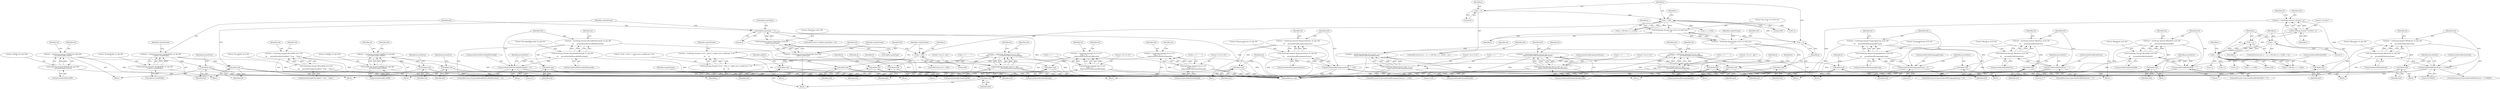 digraph "0_poppler_da63c35549e8852a410946ab016a3f25ac701bdf@API" {
"1000355" [label="(Call,delete buf)"];
"1000934" [label="(Call,delete buf)"];
"1000921" [label="(Call,buf = GooString::format(\"/StdVW [{0:.4g}] def\n\", privateDicts[fd].stdVW))"];
"1000923" [label="(Call,GooString::format(\"/StdVW [{0:.4g}] def\n\", privateDicts[fd].stdVW))"];
"1000497" [label="(Call,delete buf)"];
"1000486" [label="(Call,buf = GooString::format(\"/StrokeWidth {0:.4g} def\n\", topDict.strokeWidth))"];
"1000488" [label="(Call,GooString::format(\"/StrokeWidth {0:.4g} def\n\", topDict.strokeWidth))"];
"1001087" [label="(Call,delete buf)"];
"1001074" [label="(Call,buf = GooString::format(\"/ForceBoldThreshold {0:.4g} def\n\",\n\t\t\t      privateDicts[fd].forceBoldThreshold))"];
"1001076" [label="(Call,GooString::format(\"/ForceBoldThreshold {0:.4g} def\n\",\n\t\t\t      privateDicts[fd].forceBoldThreshold))"];
"1001066" [label="(Call,privateDicts[fd].forceBoldThreshold != 0)"];
"1000545" [label="(Call,delete buf)"];
"1000536" [label="(Call,buf = GooString::format(\"{0:d} 1 255 {{ 1 index exch /.notdef put }} for\n\",\n\t\t\t      j))"];
"1000538" [label="(Call,GooString::format(\"{0:d} 1 255 {{ 1 index exch /.notdef put }} for\n\",\n\t\t\t      j))"];
"1000532" [label="(Call,j < 256)"];
"1000508" [label="(Call,j < 256)"];
"1000504" [label="(Call,j = 0)"];
"1000516" [label="(Call,++j)"];
"1000521" [label="(Call,GooString::format(\"dup {0:d} /c{1:02x} put\n\", j, j))"];
"1001034" [label="(Call,delete buf)"];
"1001013" [label="(Call,buf = GooString::format(\"{0:s}{1:.4g}\",\n\t\t\t\tk > 0 ? \" \" : \"\", privateDicts[fd].stemSnapV[k]))"];
"1001015" [label="(Call,GooString::format(\"{0:s}{1:.4g}\",\n\t\t\t\tk > 0 ? \" \" : \"\", privateDicts[fd].stemSnapV[k]))"];
"1001063" [label="(Call,delete buf)"];
"1001047" [label="(Call,buf = GooString::format(\"/ForceBold {0:s} def\n\",\n\t\t\t      privateDicts[fd].forceBold ? \"true\" : \"false\"))"];
"1001049" [label="(Call,GooString::format(\"/ForceBold {0:s} def\n\",\n\t\t\t      privateDicts[fd].forceBold ? \"true\" : \"false\"))"];
"1001135" [label="(Call,delete buf)"];
"1001122" [label="(Call,buf = GooString::format(\"/ExpansionFactor {0:.4g} def\n\",\n\t\t\t      privateDicts[fd].expansionFactor))"];
"1001124" [label="(Call,GooString::format(\"/ExpansionFactor {0:.4g} def\n\",\n\t\t\t      privateDicts[fd].expansionFactor))"];
"1001114" [label="(Call,privateDicts[fd].expansionFactor != 0.06)"];
"1000658" [label="(Call,delete buf)"];
"1000637" [label="(Call,buf = GooString::format(\"{0:s}{1:d}\",\n\t\t\t\tk > 0 ? \" \" : \"\",\n\t\t\t\tprivateDicts[fd].blueValues[k]))"];
"1000639" [label="(Call,GooString::format(\"{0:s}{1:d}\",\n\t\t\t\tk > 0 ? \" \" : \"\",\n\t\t\t\tprivateDicts[fd].blueValues[k]))"];
"1001258" [label="(Call,delete buf)"];
"1001237" [label="(Call,buf = GooString::format(\"c{0:02x}\", j))"];
"1001239" [label="(Call,GooString::format(\"c{0:02x}\", j))"];
"1001199" [label="(Call,j < 256)"];
"1001207" [label="(Call,++j)"];
"1001195" [label="(Call,j = 0)"];
"1000477" [label="(Call,delete buf)"];
"1000466" [label="(Call,buf = GooString::format(\"/PaintType {0:d} def\n\", topDict.paintType))"];
"1000468" [label="(Call,GooString::format(\"/PaintType {0:d} def\n\", topDict.paintType))"];
"1000480" [label="(Call,topDict.paintType != 0)"];
"1000912" [label="(Call,delete buf)"];
"1000899" [label="(Call,buf = GooString::format(\"/StdHW [{0:.4g}] def\n\", privateDicts[fd].stdHW))"];
"1000901" [label="(Call,GooString::format(\"/StdHW [{0:.4g}] def\n\", privateDicts[fd].stdHW))"];
"1001111" [label="(Call,delete buf)"];
"1001098" [label="(Call,buf = GooString::format(\"/LanguageGroup {0:d} def\n\",\n\t\t\t      privateDicts[fd].languageGroup))"];
"1001100" [label="(Call,GooString::format(\"/LanguageGroup {0:d} def\n\",\n\t\t\t      privateDicts[fd].languageGroup))"];
"1001090" [label="(Call,privateDicts[fd].languageGroup != 0)"];
"1000890" [label="(Call,delete buf)"];
"1000877" [label="(Call,buf = GooString::format(\"/BlueFuzz {0:d} def\n\",\n\t\t\t      privateDicts[fd].blueFuzz))"];
"1000879" [label="(Call,GooString::format(\"/BlueFuzz {0:d} def\n\",\n\t\t\t      privateDicts[fd].blueFuzz))"];
"1000869" [label="(Call,privateDicts[fd].blueFuzz != 1)"];
"1000866" [label="(Call,delete buf)"];
"1000853" [label="(Call,buf = GooString::format(\"/BlueShift {0:d} def\n\",\n\t\t\t      privateDicts[fd].blueShift))"];
"1000855" [label="(Call,GooString::format(\"/BlueShift {0:d} def\n\",\n\t\t\t      privateDicts[fd].blueShift))"];
"1000845" [label="(Call,privateDicts[fd].blueShift != 7)"];
"1000710" [label="(Call,delete buf)"];
"1000689" [label="(Call,buf = GooString::format(\"{0:s}{1:d}\",\n\t\t\t\tk > 0 ? \" \" : \"\",\n\t\t\t\tprivateDicts[fd].otherBlues[k]))"];
"1000691" [label="(Call,GooString::format(\"{0:s}{1:d}\",\n\t\t\t\tk > 0 ? \" \" : \"\",\n\t\t\t\tprivateDicts[fd].otherBlues[k]))"];
"1000842" [label="(Call,delete buf)"];
"1000829" [label="(Call,buf = GooString::format(\"/BlueScale {0:.4g} def\n\",\n\t\t\t      privateDicts[fd].blueScale))"];
"1000831" [label="(Call,GooString::format(\"/BlueScale {0:.4g} def\n\",\n\t\t\t      privateDicts[fd].blueScale))"];
"1000821" [label="(Call,privateDicts[fd].blueScale != 0.039625)"];
"1000529" [label="(Call,delete buf)"];
"1000519" [label="(Call,buf = GooString::format(\"dup {0:d} /c{1:02x} put\n\", j, j))"];
"1000814" [label="(Call,delete buf)"];
"1000793" [label="(Call,buf = GooString::format(\"{0:s}{1:d}\", k > 0 ? \" \" : \"\",\n\t\t\t\tprivateDicts[fd].familyOtherBlues[k]))"];
"1000795" [label="(Call,GooString::format(\"{0:s}{1:d}\", k > 0 ? \" \" : \"\",\n\t\t\t\tprivateDicts[fd].familyOtherBlues[k]))"];
"1000762" [label="(Call,delete buf)"];
"1000741" [label="(Call,buf = GooString::format(\"{0:s}{1:d}\", k > 0 ? \" \" : \"\",\n\t\t\t\tprivateDicts[fd].familyBlues[k]))"];
"1000743" [label="(Call,GooString::format(\"{0:s}{1:d}\", k > 0 ? \" \" : \"\",\n\t\t\t\tprivateDicts[fd].familyBlues[k]))"];
"1000982" [label="(Call,delete buf)"];
"1000961" [label="(Call,buf = GooString::format(\"{0:s}{1:.4g}\",\n\t\t\t\tk > 0 ? \" \" : \"\", privateDicts[fd].stemSnapH[k]))"];
"1000963" [label="(Call,GooString::format(\"{0:s}{1:.4g}\",\n\t\t\t\tk > 0 ? \" \" : \"\", privateDicts[fd].stemSnapH[k]))"];
"1001088" [label="(Identifier,buf)"];
"1000868" [label="(ControlStructure,if (privateDicts[fd].blueFuzz != 1))"];
"1000539" [label="(Literal,\"{0:d} 1 255 {{ 1 index exch /.notdef put }} for\n\")"];
"1000516" [label="(Call,++j)"];
"1000743" [label="(Call,GooString::format(\"{0:s}{1:d}\", k > 0 ? \" \" : \"\",\n\t\t\t\tprivateDicts[fd].familyBlues[k]))"];
"1000898" [label="(Block,)"];
"1001238" [label="(Identifier,buf)"];
"1000486" [label="(Call,buf = GooString::format(\"/StrokeWidth {0:.4g} def\n\", topDict.strokeWidth))"];
"1001121" [label="(Block,)"];
"1000689" [label="(Call,buf = GooString::format(\"{0:s}{1:d}\",\n\t\t\t\tk > 0 ? \" \" : \"\",\n\t\t\t\tprivateDicts[fd].otherBlues[k]))"];
"1001259" [label="(Identifier,buf)"];
"1001099" [label="(Identifier,buf)"];
"1000751" [label="(Call,privateDicts[fd].familyBlues[k])"];
"1001048" [label="(Identifier,buf)"];
"1000912" [label="(Call,delete buf)"];
"1000640" [label="(Literal,\"{0:s}{1:d}\")"];
"1000895" [label="(Identifier,privateDicts)"];
"1001085" [label="(Identifier,eb)"];
"1001075" [label="(Identifier,buf)"];
"1001077" [label="(Literal,\"/ForceBoldThreshold {0:.4g} def\n\")"];
"1000498" [label="(Identifier,buf)"];
"1000295" [label="(Block,)"];
"1001066" [label="(Call,privateDicts[fd].forceBoldThreshold != 0)"];
"1001135" [label="(Call,delete buf)"];
"1000708" [label="(Identifier,eb)"];
"1000980" [label="(Identifier,eb)"];
"1001194" [label="(ControlStructure,for (j = 0; j < 256 && i+j < nCIDs; ++j))"];
"1000869" [label="(Call,privateDicts[fd].blueFuzz != 1)"];
"1000854" [label="(Identifier,buf)"];
"1000797" [label="(Call,k > 0 ? \" \" : \"\")"];
"1001227" [label="(Call,i+j)"];
"1000900" [label="(Identifier,buf)"];
"1000821" [label="(Call,privateDicts[fd].blueScale != 0.039625)"];
"1001074" [label="(Call,buf = GooString::format(\"/ForceBoldThreshold {0:.4g} def\n\",\n\t\t\t      privateDicts[fd].forceBoldThreshold))"];
"1001051" [label="(Call,privateDicts[fd].forceBold ? \"true\" : \"false\")"];
"1000879" [label="(Call,GooString::format(\"/BlueFuzz {0:d} def\n\",\n\t\t\t      privateDicts[fd].blueFuzz))"];
"1000934" [label="(Call,delete buf)"];
"1000512" [label="(Call,i+j)"];
"1000856" [label="(Literal,\"/BlueShift {0:d} def\n\")"];
"1000848" [label="(Identifier,privateDicts)"];
"1000659" [label="(Identifier,buf)"];
"1000517" [label="(Identifier,j)"];
"1001017" [label="(Call,k > 0 ? \" \" : \"\")"];
"1001136" [label="(Identifier,buf)"];
"1001064" [label="(Identifier,buf)"];
"1000500" [label="(Identifier,outputStream)"];
"1000820" [label="(ControlStructure,if (privateDicts[fd].blueScale != 0.039625))"];
"1000855" [label="(Call,GooString::format(\"/BlueShift {0:d} def\n\",\n\t\t\t      privateDicts[fd].blueShift))"];
"1000488" [label="(Call,GooString::format(\"/StrokeWidth {0:.4g} def\n\", topDict.strokeWidth))"];
"1001100" [label="(Call,GooString::format(\"/LanguageGroup {0:d} def\n\",\n\t\t\t      privateDicts[fd].languageGroup))"];
"1001117" [label="(Identifier,privateDicts)"];
"1001115" [label="(Call,privateDicts[fd].expansionFactor)"];
"1000741" [label="(Call,buf = GooString::format(\"{0:s}{1:d}\", k > 0 ? \" \" : \"\",\n\t\t\t\tprivateDicts[fd].familyBlues[k]))"];
"1000638" [label="(Identifier,buf)"];
"1000546" [label="(Identifier,buf)"];
"1001097" [label="(Block,)"];
"1000867" [label="(Identifier,buf)"];
"1000853" [label="(Call,buf = GooString::format(\"/BlueShift {0:d} def\n\",\n\t\t\t      privateDicts[fd].blueShift))"];
"1000935" [label="(Identifier,buf)"];
"1000739" [label="(Identifier,k)"];
"1001208" [label="(Identifier,j)"];
"1000505" [label="(Identifier,j)"];
"1001049" [label="(Call,GooString::format(\"/ForceBold {0:s} def\n\",\n\t\t\t      privateDicts[fd].forceBold ? \"true\" : \"false\"))"];
"1001122" [label="(Call,buf = GooString::format(\"/ExpansionFactor {0:.4g} def\n\",\n\t\t\t      privateDicts[fd].expansionFactor))"];
"1000540" [label="(Identifier,j)"];
"1000964" [label="(Literal,\"{0:s}{1:.4g}\")"];
"1001237" [label="(Call,buf = GooString::format(\"c{0:02x}\", j))"];
"1000503" [label="(ControlStructure,for (j = 0; j < 256 && i+j < nCIDs; ++j))"];
"1000508" [label="(Call,j < 256)"];
"1001014" [label="(Identifier,buf)"];
"1001078" [label="(Call,privateDicts[fd].forceBoldThreshold)"];
"1001069" [label="(Identifier,privateDicts)"];
"1000470" [label="(Call,topDict.paintType)"];
"1001089" [label="(ControlStructure,if (privateDicts[fd].languageGroup != 0))"];
"1001091" [label="(Call,privateDicts[fd].languageGroup)"];
"1000872" [label="(Identifier,privateDicts)"];
"1000504" [label="(Call,j = 0)"];
"1000870" [label="(Call,privateDicts[fd].blueFuzz)"];
"1000832" [label="(Literal,\"/BlueScale {0:.4g} def\n\")"];
"1000864" [label="(Identifier,eb)"];
"1000487" [label="(Identifier,buf)"];
"1000693" [label="(Call,k > 0 ? \" \" : \"\")"];
"1000658" [label="(Call,delete buf)"];
"1000526" [label="(Identifier,outputStream)"];
"1000830" [label="(Identifier,buf)"];
"1001214" [label="(Call,i+j)"];
"1001072" [label="(Literal,0)"];
"1001114" [label="(Call,privateDicts[fd].expansionFactor != 0.06)"];
"1001236" [label="(Block,)"];
"1000851" [label="(Literal,7)"];
"1000355" [label="(Call,delete buf)"];
"1000920" [label="(Block,)"];
"1000745" [label="(Call,k > 0 ? \" \" : \"\")"];
"1000852" [label="(Block,)"];
"1001199" [label="(Call,j < 256)"];
"1000485" [label="(Block,)"];
"1000506" [label="(Literal,0)"];
"1001096" [label="(Literal,0)"];
"1001202" [label="(Call,i+j < nCIDs)"];
"1000844" [label="(ControlStructure,if (privateDicts[fd].blueShift != 7))"];
"1000875" [label="(Literal,1)"];
"1001197" [label="(Literal,0)"];
"1001090" [label="(Call,privateDicts[fd].languageGroup != 0)"];
"1000828" [label="(Block,)"];
"1000840" [label="(Identifier,eb)"];
"1000939" [label="(Identifier,privateDicts)"];
"1001065" [label="(ControlStructure,if (privateDicts[fd].forceBoldThreshold != 0))"];
"1000692" [label="(Literal,\"{0:s}{1:d}\")"];
"1000793" [label="(Call,buf = GooString::format(\"{0:s}{1:d}\", k > 0 ? \" \" : \"\",\n\t\t\t\tprivateDicts[fd].familyOtherBlues[k]))"];
"1000536" [label="(Call,buf = GooString::format(\"{0:d} 1 255 {{ 1 index exch /.notdef put }} for\n\",\n\t\t\t      j))"];
"1000537" [label="(Identifier,buf)"];
"1001123" [label="(Identifier,buf)"];
"1000480" [label="(Call,topDict.paintType != 0)"];
"1000639" [label="(Call,GooString::format(\"{0:s}{1:d}\",\n\t\t\t\tk > 0 ? \" \" : \"\",\n\t\t\t\tprivateDicts[fd].blueValues[k]))"];
"1001195" [label="(Call,j = 0)"];
"1000535" [label="(Block,)"];
"1001124" [label="(Call,GooString::format(\"/ExpansionFactor {0:.4g} def\n\",\n\t\t\t      privateDicts[fd].expansionFactor))"];
"1001201" [label="(Literal,256)"];
"1001047" [label="(Call,buf = GooString::format(\"/ForceBold {0:s} def\n\",\n\t\t\t      privateDicts[fd].forceBold ? \"true\" : \"false\"))"];
"1000477" [label="(Call,delete buf)"];
"1000795" [label="(Call,GooString::format(\"{0:s}{1:d}\", k > 0 ? \" \" : \"\",\n\t\t\t\tprivateDicts[fd].familyOtherBlues[k]))"];
"1000533" [label="(Identifier,j)"];
"1000878" [label="(Identifier,buf)"];
"1000877" [label="(Call,buf = GooString::format(\"/BlueFuzz {0:d} def\n\",\n\t\t\t      privateDicts[fd].blueFuzz))"];
"1000983" [label="(Identifier,buf)"];
"1000961" [label="(Call,buf = GooString::format(\"{0:s}{1:.4g}\",\n\t\t\t\tk > 0 ? \" \" : \"\", privateDicts[fd].stemSnapH[k]))"];
"1000711" [label="(Identifier,buf)"];
"1001023" [label="(Call,privateDicts[fd].stemSnapV[k])"];
"1000518" [label="(Block,)"];
"1000982" [label="(Call,delete buf)"];
"1001034" [label="(Call,delete buf)"];
"1000532" [label="(Call,j < 256)"];
"1000484" [label="(Literal,0)"];
"1001241" [label="(Identifier,j)"];
"1001063" [label="(Call,delete buf)"];
"1001113" [label="(ControlStructure,if (privateDicts[fd].expansionFactor != 0.06))"];
"1001126" [label="(Call,privateDicts[fd].expansionFactor)"];
"1000490" [label="(Call,topDict.strokeWidth)"];
"1000489" [label="(Literal,\"/StrokeWidth {0:.4g} def\n\")"];
"1000469" [label="(Literal,\"/PaintType {0:d} def\n\")"];
"1000530" [label="(Identifier,buf)"];
"1001098" [label="(Call,buf = GooString::format(\"/LanguageGroup {0:d} def\n\",\n\t\t\t      privateDicts[fd].languageGroup))"];
"1000548" [label="(Identifier,outputStream)"];
"1000831" [label="(Call,GooString::format(\"/BlueScale {0:.4g} def\n\",\n\t\t\t      privateDicts[fd].blueScale))"];
"1000524" [label="(Identifier,j)"];
"1000822" [label="(Call,privateDicts[fd].blueScale)"];
"1000842" [label="(Call,delete buf)"];
"1000796" [label="(Literal,\"{0:s}{1:d}\")"];
"1000542" [label="(Identifier,outputStream)"];
"1000891" [label="(Identifier,buf)"];
"1001196" [label="(Identifier,j)"];
"1000959" [label="(Identifier,k)"];
"1000641" [label="(Call,k > 0 ? \" \" : \"\")"];
"1000356" [label="(Identifier,buf)"];
"1000763" [label="(Identifier,buf)"];
"1001050" [label="(Literal,\"/ForceBold {0:s} def\n\")"];
"1000833" [label="(Call,privateDicts[fd].blueScale)"];
"1000531" [label="(ControlStructure,if (j < 256))"];
"1000881" [label="(Call,privateDicts[fd].blueFuzz)"];
"1000901" [label="(Call,GooString::format(\"/StdHW [{0:.4g}] def\n\", privateDicts[fd].stdHW))"];
"1000917" [label="(Identifier,privateDicts)"];
"1000845" [label="(Call,privateDicts[fd].blueShift != 7)"];
"1000924" [label="(Literal,\"/StdVW [{0:.4g}] def\n\")"];
"1000965" [label="(Call,k > 0 ? \" \" : \"\")"];
"1000497" [label="(Call,delete buf)"];
"1001111" [label="(Call,delete buf)"];
"1000814" [label="(Call,delete buf)"];
"1000509" [label="(Identifier,j)"];
"1000507" [label="(Call,j < 256 && i+j < nCIDs)"];
"1000522" [label="(Literal,\"dup {0:d} /c{1:02x} put\n\")"];
"1000921" [label="(Call,buf = GooString::format(\"/StdVW [{0:.4g}] def\n\", privateDicts[fd].stdVW))"];
"1001087" [label="(Call,delete buf)"];
"1000637" [label="(Call,buf = GooString::format(\"{0:s}{1:d}\",\n\t\t\t\tk > 0 ? \" \" : \"\",\n\t\t\t\tprivateDicts[fd].blueValues[k]))"];
"1001240" [label="(Literal,\"c{0:02x}\")"];
"1001198" [label="(Call,j < 256 && i+j < nCIDs)"];
"1001203" [label="(Call,i+j)"];
"1000902" [label="(Literal,\"/StdHW [{0:.4g}] def\n\")"];
"1000520" [label="(Identifier,buf)"];
"1000960" [label="(Block,)"];
"1000511" [label="(Call,i+j < nCIDs)"];
"1001012" [label="(Block,)"];
"1000903" [label="(Call,privateDicts[fd].stdHW)"];
"1000740" [label="(Block,)"];
"1001207" [label="(Call,++j)"];
"1000481" [label="(Call,topDict.paintType)"];
"1000932" [label="(Identifier,eb)"];
"1000474" [label="(Identifier,outputStream)"];
"1000857" [label="(Call,privateDicts[fd].blueShift)"];
"1000843" [label="(Identifier,buf)"];
"1000519" [label="(Call,buf = GooString::format(\"dup {0:d} /c{1:02x} put\n\", j, j))"];
"1000710" [label="(Call,delete buf)"];
"1000358" [label="(Identifier,outputStream)"];
"1000913" [label="(Identifier,buf)"];
"1000466" [label="(Call,buf = GooString::format(\"/PaintType {0:d} def\n\", topDict.paintType))"];
"1001016" [label="(Literal,\"{0:s}{1:.4g}\")"];
"1000538" [label="(Call,GooString::format(\"{0:d} 1 255 {{ 1 index exch /.notdef put }} for\n\",\n\t\t\t      j))"];
"1000792" [label="(Block,)"];
"1001032" [label="(Identifier,eb)"];
"1001133" [label="(Identifier,eb)"];
"1000925" [label="(Call,privateDicts[fd].stdVW)"];
"1000523" [label="(Identifier,j)"];
"1001011" [label="(Identifier,k)"];
"1000636" [label="(Block,)"];
"1000482" [label="(Identifier,topDict)"];
"1000479" [label="(ControlStructure,if (topDict.paintType != 0))"];
"1000827" [label="(Literal,0.039625)"];
"1000744" [label="(Literal,\"{0:s}{1:d}\")"];
"1000513" [label="(Identifier,i)"];
"1000534" [label="(Literal,256)"];
"1000699" [label="(Call,privateDicts[fd].otherBlues[k])"];
"1000687" [label="(Identifier,k)"];
"1001125" [label="(Literal,\"/ExpansionFactor {0:.4g} def\n\")"];
"1001013" [label="(Call,buf = GooString::format(\"{0:s}{1:.4g}\",\n\t\t\t\tk > 0 ? \" \" : \"\", privateDicts[fd].stemSnapV[k]))"];
"1001200" [label="(Identifier,j)"];
"1001061" [label="(Identifier,eb)"];
"1000922" [label="(Identifier,buf)"];
"1000690" [label="(Identifier,buf)"];
"1000762" [label="(Call,delete buf)"];
"1000812" [label="(Identifier,eb)"];
"1000794" [label="(Identifier,buf)"];
"1001109" [label="(Identifier,eb)"];
"1001073" [label="(Block,)"];
"1000510" [label="(Literal,256)"];
"1001138" [label="(Identifier,ok)"];
"1000846" [label="(Call,privateDicts[fd].blueShift)"];
"1000803" [label="(Call,privateDicts[fd].familyOtherBlues[k])"];
"1000971" [label="(Call,privateDicts[fd].stemSnapH[k])"];
"1001102" [label="(Call,privateDicts[fd].languageGroup)"];
"1000467" [label="(Identifier,buf)"];
"1001239" [label="(Call,GooString::format(\"c{0:02x}\", j))"];
"1000880" [label="(Literal,\"/BlueFuzz {0:d} def\n\")"];
"1000691" [label="(Call,GooString::format(\"{0:s}{1:d}\",\n\t\t\t\tk > 0 ? \" \" : \"\",\n\t\t\t\tprivateDicts[fd].otherBlues[k]))"];
"1001035" [label="(Identifier,buf)"];
"1001244" [label="(Identifier,eb)"];
"1000529" [label="(Call,delete buf)"];
"1000494" [label="(Identifier,outputStream)"];
"1000963" [label="(Call,GooString::format(\"{0:s}{1:.4g}\",\n\t\t\t\tk > 0 ? \" \" : \"\", privateDicts[fd].stemSnapH[k]))"];
"1001120" [label="(Literal,0.06)"];
"1000742" [label="(Identifier,buf)"];
"1001015" [label="(Call,GooString::format(\"{0:s}{1:.4g}\",\n\t\t\t\tk > 0 ? \" \" : \"\", privateDicts[fd].stemSnapV[k]))"];
"1000962" [label="(Identifier,buf)"];
"1000890" [label="(Call,delete buf)"];
"1001076" [label="(Call,GooString::format(\"/ForceBoldThreshold {0:.4g} def\n\",\n\t\t\t      privateDicts[fd].forceBoldThreshold))"];
"1001101" [label="(Literal,\"/LanguageGroup {0:d} def\n\")"];
"1000760" [label="(Identifier,eb)"];
"1000478" [label="(Identifier,buf)"];
"1001093" [label="(Identifier,privateDicts)"];
"1001067" [label="(Call,privateDicts[fd].forceBoldThreshold)"];
"1000521" [label="(Call,GooString::format(\"dup {0:d} /c{1:02x} put\n\", j, j))"];
"1000656" [label="(Identifier,eb)"];
"1001204" [label="(Identifier,i)"];
"1000688" [label="(Block,)"];
"1000815" [label="(Identifier,buf)"];
"1000866" [label="(Call,delete buf)"];
"1000635" [label="(Identifier,k)"];
"1000899" [label="(Call,buf = GooString::format(\"/StdHW [{0:.4g}] def\n\", privateDicts[fd].stdHW))"];
"1000468" [label="(Call,GooString::format(\"/PaintType {0:d} def\n\", topDict.paintType))"];
"1001046" [label="(Block,)"];
"1000829" [label="(Call,buf = GooString::format(\"/BlueScale {0:.4g} def\n\",\n\t\t\t      privateDicts[fd].blueScale))"];
"1001258" [label="(Call,delete buf)"];
"1000545" [label="(Call,delete buf)"];
"1000923" [label="(Call,GooString::format(\"/StdVW [{0:.4g}] def\n\", privateDicts[fd].stdVW))"];
"1001112" [label="(Identifier,buf)"];
"1000791" [label="(Identifier,k)"];
"1000647" [label="(Call,privateDicts[fd].blueValues[k])"];
"1000910" [label="(Identifier,eb)"];
"1000876" [label="(Block,)"];
"1001475" [label="(MethodReturn,void)"];
"1000888" [label="(Identifier,eb)"];
"1000355" -> "1000295"  [label="AST: "];
"1000355" -> "1000356"  [label="CFG: "];
"1000356" -> "1000355"  [label="AST: "];
"1000358" -> "1000355"  [label="CFG: "];
"1000934" -> "1000355"  [label="DDG: "];
"1000497" -> "1000355"  [label="DDG: "];
"1001087" -> "1000355"  [label="DDG: "];
"1000545" -> "1000355"  [label="DDG: "];
"1001034" -> "1000355"  [label="DDG: "];
"1001063" -> "1000355"  [label="DDG: "];
"1001135" -> "1000355"  [label="DDG: "];
"1000658" -> "1000355"  [label="DDG: "];
"1001258" -> "1000355"  [label="DDG: "];
"1000477" -> "1000355"  [label="DDG: "];
"1000912" -> "1000355"  [label="DDG: "];
"1001111" -> "1000355"  [label="DDG: "];
"1000890" -> "1000355"  [label="DDG: "];
"1000866" -> "1000355"  [label="DDG: "];
"1000710" -> "1000355"  [label="DDG: "];
"1000842" -> "1000355"  [label="DDG: "];
"1000529" -> "1000355"  [label="DDG: "];
"1000814" -> "1000355"  [label="DDG: "];
"1000762" -> "1000355"  [label="DDG: "];
"1000982" -> "1000355"  [label="DDG: "];
"1000934" -> "1000920"  [label="AST: "];
"1000934" -> "1000935"  [label="CFG: "];
"1000935" -> "1000934"  [label="AST: "];
"1000939" -> "1000934"  [label="CFG: "];
"1000934" -> "1001475"  [label="DDG: "];
"1000934" -> "1001475"  [label="DDG: "];
"1000921" -> "1000934"  [label="DDG: "];
"1000921" -> "1000920"  [label="AST: "];
"1000921" -> "1000923"  [label="CFG: "];
"1000922" -> "1000921"  [label="AST: "];
"1000923" -> "1000921"  [label="AST: "];
"1000932" -> "1000921"  [label="CFG: "];
"1000921" -> "1001475"  [label="DDG: "];
"1000923" -> "1000921"  [label="DDG: "];
"1000923" -> "1000921"  [label="DDG: "];
"1000923" -> "1000925"  [label="CFG: "];
"1000924" -> "1000923"  [label="AST: "];
"1000925" -> "1000923"  [label="AST: "];
"1000923" -> "1001475"  [label="DDG: "];
"1000497" -> "1000485"  [label="AST: "];
"1000497" -> "1000498"  [label="CFG: "];
"1000498" -> "1000497"  [label="AST: "];
"1000500" -> "1000497"  [label="CFG: "];
"1000497" -> "1001475"  [label="DDG: "];
"1000497" -> "1001475"  [label="DDG: "];
"1000486" -> "1000497"  [label="DDG: "];
"1000486" -> "1000485"  [label="AST: "];
"1000486" -> "1000488"  [label="CFG: "];
"1000487" -> "1000486"  [label="AST: "];
"1000488" -> "1000486"  [label="AST: "];
"1000494" -> "1000486"  [label="CFG: "];
"1000486" -> "1001475"  [label="DDG: "];
"1000488" -> "1000486"  [label="DDG: "];
"1000488" -> "1000486"  [label="DDG: "];
"1000488" -> "1000490"  [label="CFG: "];
"1000489" -> "1000488"  [label="AST: "];
"1000490" -> "1000488"  [label="AST: "];
"1000488" -> "1001475"  [label="DDG: "];
"1001087" -> "1001073"  [label="AST: "];
"1001087" -> "1001088"  [label="CFG: "];
"1001088" -> "1001087"  [label="AST: "];
"1001093" -> "1001087"  [label="CFG: "];
"1001087" -> "1001475"  [label="DDG: "];
"1001087" -> "1001475"  [label="DDG: "];
"1001074" -> "1001087"  [label="DDG: "];
"1001074" -> "1001073"  [label="AST: "];
"1001074" -> "1001076"  [label="CFG: "];
"1001075" -> "1001074"  [label="AST: "];
"1001076" -> "1001074"  [label="AST: "];
"1001085" -> "1001074"  [label="CFG: "];
"1001074" -> "1001475"  [label="DDG: "];
"1001076" -> "1001074"  [label="DDG: "];
"1001076" -> "1001074"  [label="DDG: "];
"1001076" -> "1001078"  [label="CFG: "];
"1001077" -> "1001076"  [label="AST: "];
"1001078" -> "1001076"  [label="AST: "];
"1001076" -> "1001475"  [label="DDG: "];
"1001076" -> "1001066"  [label="DDG: "];
"1001066" -> "1001076"  [label="DDG: "];
"1001066" -> "1001065"  [label="AST: "];
"1001066" -> "1001072"  [label="CFG: "];
"1001067" -> "1001066"  [label="AST: "];
"1001072" -> "1001066"  [label="AST: "];
"1001075" -> "1001066"  [label="CFG: "];
"1001093" -> "1001066"  [label="CFG: "];
"1001066" -> "1001475"  [label="DDG: "];
"1001066" -> "1001475"  [label="DDG: "];
"1000545" -> "1000535"  [label="AST: "];
"1000545" -> "1000546"  [label="CFG: "];
"1000546" -> "1000545"  [label="AST: "];
"1000548" -> "1000545"  [label="CFG: "];
"1000545" -> "1001475"  [label="DDG: "];
"1000545" -> "1001475"  [label="DDG: "];
"1000536" -> "1000545"  [label="DDG: "];
"1000536" -> "1000535"  [label="AST: "];
"1000536" -> "1000538"  [label="CFG: "];
"1000537" -> "1000536"  [label="AST: "];
"1000538" -> "1000536"  [label="AST: "];
"1000542" -> "1000536"  [label="CFG: "];
"1000536" -> "1001475"  [label="DDG: "];
"1000538" -> "1000536"  [label="DDG: "];
"1000538" -> "1000536"  [label="DDG: "];
"1000538" -> "1000540"  [label="CFG: "];
"1000539" -> "1000538"  [label="AST: "];
"1000540" -> "1000538"  [label="AST: "];
"1000532" -> "1000538"  [label="DDG: "];
"1000532" -> "1000531"  [label="AST: "];
"1000532" -> "1000534"  [label="CFG: "];
"1000533" -> "1000532"  [label="AST: "];
"1000534" -> "1000532"  [label="AST: "];
"1000537" -> "1000532"  [label="CFG: "];
"1000548" -> "1000532"  [label="CFG: "];
"1000508" -> "1000532"  [label="DDG: "];
"1000508" -> "1000507"  [label="AST: "];
"1000508" -> "1000510"  [label="CFG: "];
"1000509" -> "1000508"  [label="AST: "];
"1000510" -> "1000508"  [label="AST: "];
"1000513" -> "1000508"  [label="CFG: "];
"1000507" -> "1000508"  [label="CFG: "];
"1000508" -> "1000507"  [label="DDG: "];
"1000508" -> "1000507"  [label="DDG: "];
"1000504" -> "1000508"  [label="DDG: "];
"1000516" -> "1000508"  [label="DDG: "];
"1000508" -> "1000511"  [label="DDG: "];
"1000508" -> "1000512"  [label="DDG: "];
"1000508" -> "1000521"  [label="DDG: "];
"1000504" -> "1000503"  [label="AST: "];
"1000504" -> "1000506"  [label="CFG: "];
"1000505" -> "1000504"  [label="AST: "];
"1000506" -> "1000504"  [label="AST: "];
"1000509" -> "1000504"  [label="CFG: "];
"1000516" -> "1000503"  [label="AST: "];
"1000516" -> "1000517"  [label="CFG: "];
"1000517" -> "1000516"  [label="AST: "];
"1000509" -> "1000516"  [label="CFG: "];
"1000521" -> "1000516"  [label="DDG: "];
"1000521" -> "1000519"  [label="AST: "];
"1000521" -> "1000524"  [label="CFG: "];
"1000522" -> "1000521"  [label="AST: "];
"1000523" -> "1000521"  [label="AST: "];
"1000524" -> "1000521"  [label="AST: "];
"1000519" -> "1000521"  [label="CFG: "];
"1000521" -> "1000519"  [label="DDG: "];
"1000521" -> "1000519"  [label="DDG: "];
"1001034" -> "1001012"  [label="AST: "];
"1001034" -> "1001035"  [label="CFG: "];
"1001035" -> "1001034"  [label="AST: "];
"1001011" -> "1001034"  [label="CFG: "];
"1001034" -> "1001475"  [label="DDG: "];
"1001034" -> "1001475"  [label="DDG: "];
"1001013" -> "1001034"  [label="DDG: "];
"1001013" -> "1001012"  [label="AST: "];
"1001013" -> "1001015"  [label="CFG: "];
"1001014" -> "1001013"  [label="AST: "];
"1001015" -> "1001013"  [label="AST: "];
"1001032" -> "1001013"  [label="CFG: "];
"1001013" -> "1001475"  [label="DDG: "];
"1001015" -> "1001013"  [label="DDG: "];
"1001015" -> "1001013"  [label="DDG: "];
"1001015" -> "1001013"  [label="DDG: "];
"1001015" -> "1001023"  [label="CFG: "];
"1001016" -> "1001015"  [label="AST: "];
"1001017" -> "1001015"  [label="AST: "];
"1001023" -> "1001015"  [label="AST: "];
"1001015" -> "1001475"  [label="DDG: "];
"1001015" -> "1001475"  [label="DDG: "];
"1001063" -> "1001046"  [label="AST: "];
"1001063" -> "1001064"  [label="CFG: "];
"1001064" -> "1001063"  [label="AST: "];
"1001069" -> "1001063"  [label="CFG: "];
"1001063" -> "1001475"  [label="DDG: "];
"1001063" -> "1001475"  [label="DDG: "];
"1001047" -> "1001063"  [label="DDG: "];
"1001047" -> "1001046"  [label="AST: "];
"1001047" -> "1001049"  [label="CFG: "];
"1001048" -> "1001047"  [label="AST: "];
"1001049" -> "1001047"  [label="AST: "];
"1001061" -> "1001047"  [label="CFG: "];
"1001047" -> "1001475"  [label="DDG: "];
"1001049" -> "1001047"  [label="DDG: "];
"1001049" -> "1001047"  [label="DDG: "];
"1001049" -> "1001051"  [label="CFG: "];
"1001050" -> "1001049"  [label="AST: "];
"1001051" -> "1001049"  [label="AST: "];
"1001049" -> "1001475"  [label="DDG: "];
"1001135" -> "1001121"  [label="AST: "];
"1001135" -> "1001136"  [label="CFG: "];
"1001136" -> "1001135"  [label="AST: "];
"1001138" -> "1001135"  [label="CFG: "];
"1001135" -> "1001475"  [label="DDG: "];
"1001135" -> "1001475"  [label="DDG: "];
"1001122" -> "1001135"  [label="DDG: "];
"1001122" -> "1001121"  [label="AST: "];
"1001122" -> "1001124"  [label="CFG: "];
"1001123" -> "1001122"  [label="AST: "];
"1001124" -> "1001122"  [label="AST: "];
"1001133" -> "1001122"  [label="CFG: "];
"1001122" -> "1001475"  [label="DDG: "];
"1001124" -> "1001122"  [label="DDG: "];
"1001124" -> "1001122"  [label="DDG: "];
"1001124" -> "1001126"  [label="CFG: "];
"1001125" -> "1001124"  [label="AST: "];
"1001126" -> "1001124"  [label="AST: "];
"1001124" -> "1001475"  [label="DDG: "];
"1001124" -> "1001114"  [label="DDG: "];
"1001114" -> "1001124"  [label="DDG: "];
"1001114" -> "1001113"  [label="AST: "];
"1001114" -> "1001120"  [label="CFG: "];
"1001115" -> "1001114"  [label="AST: "];
"1001120" -> "1001114"  [label="AST: "];
"1001123" -> "1001114"  [label="CFG: "];
"1001138" -> "1001114"  [label="CFG: "];
"1001114" -> "1001475"  [label="DDG: "];
"1001114" -> "1001475"  [label="DDG: "];
"1000658" -> "1000636"  [label="AST: "];
"1000658" -> "1000659"  [label="CFG: "];
"1000659" -> "1000658"  [label="AST: "];
"1000635" -> "1000658"  [label="CFG: "];
"1000658" -> "1001475"  [label="DDG: "];
"1000658" -> "1001475"  [label="DDG: "];
"1000637" -> "1000658"  [label="DDG: "];
"1000637" -> "1000636"  [label="AST: "];
"1000637" -> "1000639"  [label="CFG: "];
"1000638" -> "1000637"  [label="AST: "];
"1000639" -> "1000637"  [label="AST: "];
"1000656" -> "1000637"  [label="CFG: "];
"1000637" -> "1001475"  [label="DDG: "];
"1000639" -> "1000637"  [label="DDG: "];
"1000639" -> "1000637"  [label="DDG: "];
"1000639" -> "1000637"  [label="DDG: "];
"1000639" -> "1000647"  [label="CFG: "];
"1000640" -> "1000639"  [label="AST: "];
"1000641" -> "1000639"  [label="AST: "];
"1000647" -> "1000639"  [label="AST: "];
"1000639" -> "1001475"  [label="DDG: "];
"1000639" -> "1001475"  [label="DDG: "];
"1001258" -> "1001236"  [label="AST: "];
"1001258" -> "1001259"  [label="CFG: "];
"1001259" -> "1001258"  [label="AST: "];
"1001208" -> "1001258"  [label="CFG: "];
"1001258" -> "1001475"  [label="DDG: "];
"1001258" -> "1001475"  [label="DDG: "];
"1001237" -> "1001258"  [label="DDG: "];
"1001237" -> "1001236"  [label="AST: "];
"1001237" -> "1001239"  [label="CFG: "];
"1001238" -> "1001237"  [label="AST: "];
"1001239" -> "1001237"  [label="AST: "];
"1001244" -> "1001237"  [label="CFG: "];
"1001237" -> "1001475"  [label="DDG: "];
"1001239" -> "1001237"  [label="DDG: "];
"1001239" -> "1001237"  [label="DDG: "];
"1001239" -> "1001241"  [label="CFG: "];
"1001240" -> "1001239"  [label="AST: "];
"1001241" -> "1001239"  [label="AST: "];
"1001239" -> "1001207"  [label="DDG: "];
"1001199" -> "1001239"  [label="DDG: "];
"1001199" -> "1001198"  [label="AST: "];
"1001199" -> "1001201"  [label="CFG: "];
"1001200" -> "1001199"  [label="AST: "];
"1001201" -> "1001199"  [label="AST: "];
"1001204" -> "1001199"  [label="CFG: "];
"1001198" -> "1001199"  [label="CFG: "];
"1001199" -> "1001198"  [label="DDG: "];
"1001199" -> "1001198"  [label="DDG: "];
"1001207" -> "1001199"  [label="DDG: "];
"1001195" -> "1001199"  [label="DDG: "];
"1001199" -> "1001202"  [label="DDG: "];
"1001199" -> "1001203"  [label="DDG: "];
"1001199" -> "1001207"  [label="DDG: "];
"1001199" -> "1001214"  [label="DDG: "];
"1001199" -> "1001227"  [label="DDG: "];
"1001207" -> "1001194"  [label="AST: "];
"1001207" -> "1001208"  [label="CFG: "];
"1001208" -> "1001207"  [label="AST: "];
"1001200" -> "1001207"  [label="CFG: "];
"1001195" -> "1001194"  [label="AST: "];
"1001195" -> "1001197"  [label="CFG: "];
"1001196" -> "1001195"  [label="AST: "];
"1001197" -> "1001195"  [label="AST: "];
"1001200" -> "1001195"  [label="CFG: "];
"1000477" -> "1000295"  [label="AST: "];
"1000477" -> "1000478"  [label="CFG: "];
"1000478" -> "1000477"  [label="AST: "];
"1000482" -> "1000477"  [label="CFG: "];
"1000477" -> "1001475"  [label="DDG: "];
"1000477" -> "1001475"  [label="DDG: "];
"1000466" -> "1000477"  [label="DDG: "];
"1000466" -> "1000295"  [label="AST: "];
"1000466" -> "1000468"  [label="CFG: "];
"1000467" -> "1000466"  [label="AST: "];
"1000468" -> "1000466"  [label="AST: "];
"1000474" -> "1000466"  [label="CFG: "];
"1000466" -> "1001475"  [label="DDG: "];
"1000468" -> "1000466"  [label="DDG: "];
"1000468" -> "1000466"  [label="DDG: "];
"1000468" -> "1000470"  [label="CFG: "];
"1000469" -> "1000468"  [label="AST: "];
"1000470" -> "1000468"  [label="AST: "];
"1000480" -> "1000468"  [label="DDG: "];
"1000468" -> "1000480"  [label="DDG: "];
"1000480" -> "1000479"  [label="AST: "];
"1000480" -> "1000484"  [label="CFG: "];
"1000481" -> "1000480"  [label="AST: "];
"1000484" -> "1000480"  [label="AST: "];
"1000487" -> "1000480"  [label="CFG: "];
"1000500" -> "1000480"  [label="CFG: "];
"1000480" -> "1001475"  [label="DDG: "];
"1000480" -> "1001475"  [label="DDG: "];
"1000912" -> "1000898"  [label="AST: "];
"1000912" -> "1000913"  [label="CFG: "];
"1000913" -> "1000912"  [label="AST: "];
"1000917" -> "1000912"  [label="CFG: "];
"1000912" -> "1001475"  [label="DDG: "];
"1000912" -> "1001475"  [label="DDG: "];
"1000899" -> "1000912"  [label="DDG: "];
"1000899" -> "1000898"  [label="AST: "];
"1000899" -> "1000901"  [label="CFG: "];
"1000900" -> "1000899"  [label="AST: "];
"1000901" -> "1000899"  [label="AST: "];
"1000910" -> "1000899"  [label="CFG: "];
"1000899" -> "1001475"  [label="DDG: "];
"1000901" -> "1000899"  [label="DDG: "];
"1000901" -> "1000899"  [label="DDG: "];
"1000901" -> "1000903"  [label="CFG: "];
"1000902" -> "1000901"  [label="AST: "];
"1000903" -> "1000901"  [label="AST: "];
"1000901" -> "1001475"  [label="DDG: "];
"1001111" -> "1001097"  [label="AST: "];
"1001111" -> "1001112"  [label="CFG: "];
"1001112" -> "1001111"  [label="AST: "];
"1001117" -> "1001111"  [label="CFG: "];
"1001111" -> "1001475"  [label="DDG: "];
"1001111" -> "1001475"  [label="DDG: "];
"1001098" -> "1001111"  [label="DDG: "];
"1001098" -> "1001097"  [label="AST: "];
"1001098" -> "1001100"  [label="CFG: "];
"1001099" -> "1001098"  [label="AST: "];
"1001100" -> "1001098"  [label="AST: "];
"1001109" -> "1001098"  [label="CFG: "];
"1001098" -> "1001475"  [label="DDG: "];
"1001100" -> "1001098"  [label="DDG: "];
"1001100" -> "1001098"  [label="DDG: "];
"1001100" -> "1001102"  [label="CFG: "];
"1001101" -> "1001100"  [label="AST: "];
"1001102" -> "1001100"  [label="AST: "];
"1001100" -> "1001475"  [label="DDG: "];
"1001100" -> "1001090"  [label="DDG: "];
"1001090" -> "1001100"  [label="DDG: "];
"1001090" -> "1001089"  [label="AST: "];
"1001090" -> "1001096"  [label="CFG: "];
"1001091" -> "1001090"  [label="AST: "];
"1001096" -> "1001090"  [label="AST: "];
"1001099" -> "1001090"  [label="CFG: "];
"1001117" -> "1001090"  [label="CFG: "];
"1001090" -> "1001475"  [label="DDG: "];
"1001090" -> "1001475"  [label="DDG: "];
"1000890" -> "1000876"  [label="AST: "];
"1000890" -> "1000891"  [label="CFG: "];
"1000891" -> "1000890"  [label="AST: "];
"1000895" -> "1000890"  [label="CFG: "];
"1000890" -> "1001475"  [label="DDG: "];
"1000890" -> "1001475"  [label="DDG: "];
"1000877" -> "1000890"  [label="DDG: "];
"1000877" -> "1000876"  [label="AST: "];
"1000877" -> "1000879"  [label="CFG: "];
"1000878" -> "1000877"  [label="AST: "];
"1000879" -> "1000877"  [label="AST: "];
"1000888" -> "1000877"  [label="CFG: "];
"1000877" -> "1001475"  [label="DDG: "];
"1000879" -> "1000877"  [label="DDG: "];
"1000879" -> "1000877"  [label="DDG: "];
"1000879" -> "1000881"  [label="CFG: "];
"1000880" -> "1000879"  [label="AST: "];
"1000881" -> "1000879"  [label="AST: "];
"1000879" -> "1001475"  [label="DDG: "];
"1000879" -> "1000869"  [label="DDG: "];
"1000869" -> "1000879"  [label="DDG: "];
"1000869" -> "1000868"  [label="AST: "];
"1000869" -> "1000875"  [label="CFG: "];
"1000870" -> "1000869"  [label="AST: "];
"1000875" -> "1000869"  [label="AST: "];
"1000878" -> "1000869"  [label="CFG: "];
"1000895" -> "1000869"  [label="CFG: "];
"1000869" -> "1001475"  [label="DDG: "];
"1000869" -> "1001475"  [label="DDG: "];
"1000866" -> "1000852"  [label="AST: "];
"1000866" -> "1000867"  [label="CFG: "];
"1000867" -> "1000866"  [label="AST: "];
"1000872" -> "1000866"  [label="CFG: "];
"1000866" -> "1001475"  [label="DDG: "];
"1000866" -> "1001475"  [label="DDG: "];
"1000853" -> "1000866"  [label="DDG: "];
"1000853" -> "1000852"  [label="AST: "];
"1000853" -> "1000855"  [label="CFG: "];
"1000854" -> "1000853"  [label="AST: "];
"1000855" -> "1000853"  [label="AST: "];
"1000864" -> "1000853"  [label="CFG: "];
"1000853" -> "1001475"  [label="DDG: "];
"1000855" -> "1000853"  [label="DDG: "];
"1000855" -> "1000853"  [label="DDG: "];
"1000855" -> "1000857"  [label="CFG: "];
"1000856" -> "1000855"  [label="AST: "];
"1000857" -> "1000855"  [label="AST: "];
"1000855" -> "1001475"  [label="DDG: "];
"1000855" -> "1000845"  [label="DDG: "];
"1000845" -> "1000855"  [label="DDG: "];
"1000845" -> "1000844"  [label="AST: "];
"1000845" -> "1000851"  [label="CFG: "];
"1000846" -> "1000845"  [label="AST: "];
"1000851" -> "1000845"  [label="AST: "];
"1000854" -> "1000845"  [label="CFG: "];
"1000872" -> "1000845"  [label="CFG: "];
"1000845" -> "1001475"  [label="DDG: "];
"1000845" -> "1001475"  [label="DDG: "];
"1000710" -> "1000688"  [label="AST: "];
"1000710" -> "1000711"  [label="CFG: "];
"1000711" -> "1000710"  [label="AST: "];
"1000687" -> "1000710"  [label="CFG: "];
"1000710" -> "1001475"  [label="DDG: "];
"1000710" -> "1001475"  [label="DDG: "];
"1000689" -> "1000710"  [label="DDG: "];
"1000689" -> "1000688"  [label="AST: "];
"1000689" -> "1000691"  [label="CFG: "];
"1000690" -> "1000689"  [label="AST: "];
"1000691" -> "1000689"  [label="AST: "];
"1000708" -> "1000689"  [label="CFG: "];
"1000689" -> "1001475"  [label="DDG: "];
"1000691" -> "1000689"  [label="DDG: "];
"1000691" -> "1000689"  [label="DDG: "];
"1000691" -> "1000689"  [label="DDG: "];
"1000691" -> "1000699"  [label="CFG: "];
"1000692" -> "1000691"  [label="AST: "];
"1000693" -> "1000691"  [label="AST: "];
"1000699" -> "1000691"  [label="AST: "];
"1000691" -> "1001475"  [label="DDG: "];
"1000691" -> "1001475"  [label="DDG: "];
"1000842" -> "1000828"  [label="AST: "];
"1000842" -> "1000843"  [label="CFG: "];
"1000843" -> "1000842"  [label="AST: "];
"1000848" -> "1000842"  [label="CFG: "];
"1000842" -> "1001475"  [label="DDG: "];
"1000842" -> "1001475"  [label="DDG: "];
"1000829" -> "1000842"  [label="DDG: "];
"1000829" -> "1000828"  [label="AST: "];
"1000829" -> "1000831"  [label="CFG: "];
"1000830" -> "1000829"  [label="AST: "];
"1000831" -> "1000829"  [label="AST: "];
"1000840" -> "1000829"  [label="CFG: "];
"1000829" -> "1001475"  [label="DDG: "];
"1000831" -> "1000829"  [label="DDG: "];
"1000831" -> "1000829"  [label="DDG: "];
"1000831" -> "1000833"  [label="CFG: "];
"1000832" -> "1000831"  [label="AST: "];
"1000833" -> "1000831"  [label="AST: "];
"1000831" -> "1001475"  [label="DDG: "];
"1000831" -> "1000821"  [label="DDG: "];
"1000821" -> "1000831"  [label="DDG: "];
"1000821" -> "1000820"  [label="AST: "];
"1000821" -> "1000827"  [label="CFG: "];
"1000822" -> "1000821"  [label="AST: "];
"1000827" -> "1000821"  [label="AST: "];
"1000830" -> "1000821"  [label="CFG: "];
"1000848" -> "1000821"  [label="CFG: "];
"1000821" -> "1001475"  [label="DDG: "];
"1000821" -> "1001475"  [label="DDG: "];
"1000529" -> "1000518"  [label="AST: "];
"1000529" -> "1000530"  [label="CFG: "];
"1000530" -> "1000529"  [label="AST: "];
"1000517" -> "1000529"  [label="CFG: "];
"1000529" -> "1001475"  [label="DDG: "];
"1000529" -> "1001475"  [label="DDG: "];
"1000519" -> "1000529"  [label="DDG: "];
"1000519" -> "1000518"  [label="AST: "];
"1000520" -> "1000519"  [label="AST: "];
"1000526" -> "1000519"  [label="CFG: "];
"1000519" -> "1001475"  [label="DDG: "];
"1000814" -> "1000792"  [label="AST: "];
"1000814" -> "1000815"  [label="CFG: "];
"1000815" -> "1000814"  [label="AST: "];
"1000791" -> "1000814"  [label="CFG: "];
"1000814" -> "1001475"  [label="DDG: "];
"1000814" -> "1001475"  [label="DDG: "];
"1000793" -> "1000814"  [label="DDG: "];
"1000793" -> "1000792"  [label="AST: "];
"1000793" -> "1000795"  [label="CFG: "];
"1000794" -> "1000793"  [label="AST: "];
"1000795" -> "1000793"  [label="AST: "];
"1000812" -> "1000793"  [label="CFG: "];
"1000793" -> "1001475"  [label="DDG: "];
"1000795" -> "1000793"  [label="DDG: "];
"1000795" -> "1000793"  [label="DDG: "];
"1000795" -> "1000793"  [label="DDG: "];
"1000795" -> "1000803"  [label="CFG: "];
"1000796" -> "1000795"  [label="AST: "];
"1000797" -> "1000795"  [label="AST: "];
"1000803" -> "1000795"  [label="AST: "];
"1000795" -> "1001475"  [label="DDG: "];
"1000795" -> "1001475"  [label="DDG: "];
"1000762" -> "1000740"  [label="AST: "];
"1000762" -> "1000763"  [label="CFG: "];
"1000763" -> "1000762"  [label="AST: "];
"1000739" -> "1000762"  [label="CFG: "];
"1000762" -> "1001475"  [label="DDG: "];
"1000762" -> "1001475"  [label="DDG: "];
"1000741" -> "1000762"  [label="DDG: "];
"1000741" -> "1000740"  [label="AST: "];
"1000741" -> "1000743"  [label="CFG: "];
"1000742" -> "1000741"  [label="AST: "];
"1000743" -> "1000741"  [label="AST: "];
"1000760" -> "1000741"  [label="CFG: "];
"1000741" -> "1001475"  [label="DDG: "];
"1000743" -> "1000741"  [label="DDG: "];
"1000743" -> "1000741"  [label="DDG: "];
"1000743" -> "1000741"  [label="DDG: "];
"1000743" -> "1000751"  [label="CFG: "];
"1000744" -> "1000743"  [label="AST: "];
"1000745" -> "1000743"  [label="AST: "];
"1000751" -> "1000743"  [label="AST: "];
"1000743" -> "1001475"  [label="DDG: "];
"1000743" -> "1001475"  [label="DDG: "];
"1000982" -> "1000960"  [label="AST: "];
"1000982" -> "1000983"  [label="CFG: "];
"1000983" -> "1000982"  [label="AST: "];
"1000959" -> "1000982"  [label="CFG: "];
"1000982" -> "1001475"  [label="DDG: "];
"1000982" -> "1001475"  [label="DDG: "];
"1000961" -> "1000982"  [label="DDG: "];
"1000961" -> "1000960"  [label="AST: "];
"1000961" -> "1000963"  [label="CFG: "];
"1000962" -> "1000961"  [label="AST: "];
"1000963" -> "1000961"  [label="AST: "];
"1000980" -> "1000961"  [label="CFG: "];
"1000961" -> "1001475"  [label="DDG: "];
"1000963" -> "1000961"  [label="DDG: "];
"1000963" -> "1000961"  [label="DDG: "];
"1000963" -> "1000961"  [label="DDG: "];
"1000963" -> "1000971"  [label="CFG: "];
"1000964" -> "1000963"  [label="AST: "];
"1000965" -> "1000963"  [label="AST: "];
"1000971" -> "1000963"  [label="AST: "];
"1000963" -> "1001475"  [label="DDG: "];
"1000963" -> "1001475"  [label="DDG: "];
}
